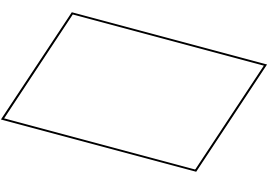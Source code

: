 <mxfile>
    <diagram id="I9-3gHoaaFI-uABbiUEJ" name="第 1 页">
        <mxGraphModel dx="601" dy="451" grid="1" gridSize="10" guides="1" tooltips="1" connect="1" arrows="1" fold="1" page="1" pageScale="1" pageWidth="827" pageHeight="1169" math="0" shadow="0">
            <root>
                <mxCell id="0"/>
                <mxCell id="1" parent="0"/>
                <mxCell id="4" value="" style="shape=parallelogram;perimeter=parallelogramPerimeter;whiteSpace=wrap;html=1;fixedSize=1;rotation=15;" vertex="1" parent="1">
                    <mxGeometry x="300" y="380" width="120" height="60" as="geometry"/>
                </mxCell>
            </root>
        </mxGraphModel>
    </diagram>
</mxfile>